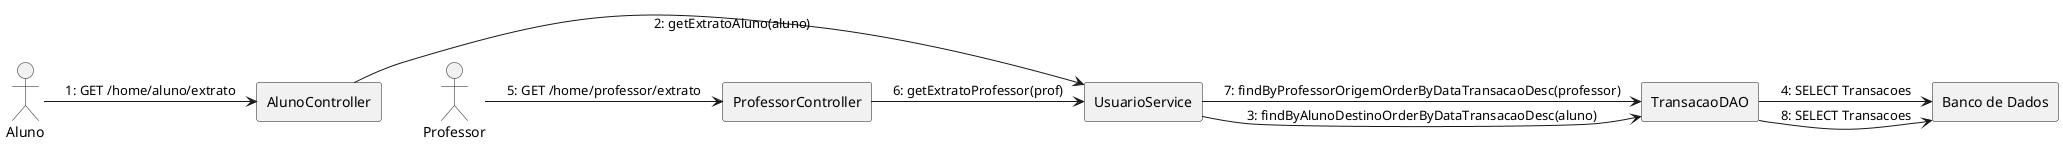 @startuml Diagrama de Comunicação - Consultas de Extrato (Professor e Aluno)
skinparam handwritten false
skinparam style strictuml
skinparam linetype ortho ' Estilo de linha reta para melhor clareza nas conexões diretas

actor Aluno as aluno
actor Professor as professor

rectangle "AlunoController" as ac
rectangle "ProfessorController" as pc
rectangle "UsuarioService" as us
rectangle "TransacaoDAO" as tdao
rectangle "Banco de Dados" as db

aluno -> ac : 1: GET /home/aluno/extrato
ac -> us : 2: getExtratoAluno(aluno)
us -> tdao : 3: findByAlunoDestinoOrderByDataTransacaoDesc(aluno)
tdao -> db : 4: SELECT Transacoes

professor -> pc : 5: GET /home/professor/extrato
pc -> us : 6: getExtratoProfessor(prof)
us -> tdao : 7: findByProfessorOrigemOrderByDataTransacaoDesc(professor)
tdao -> db : 8: SELECT Transacoes
@enduml

